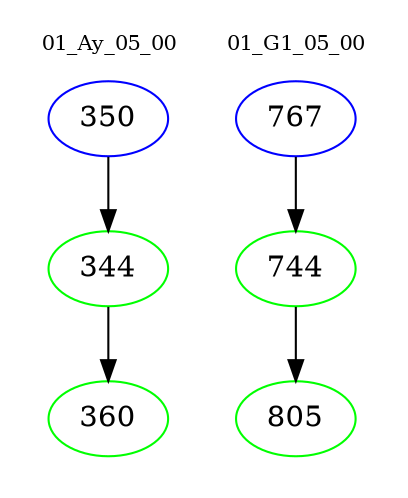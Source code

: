 digraph{
subgraph cluster_0 {
color = white
label = "01_Ay_05_00";
fontsize=10;
T0_350 [label="350", color="blue"]
T0_350 -> T0_344 [color="black"]
T0_344 [label="344", color="green"]
T0_344 -> T0_360 [color="black"]
T0_360 [label="360", color="green"]
}
subgraph cluster_1 {
color = white
label = "01_G1_05_00";
fontsize=10;
T1_767 [label="767", color="blue"]
T1_767 -> T1_744 [color="black"]
T1_744 [label="744", color="green"]
T1_744 -> T1_805 [color="black"]
T1_805 [label="805", color="green"]
}
}
